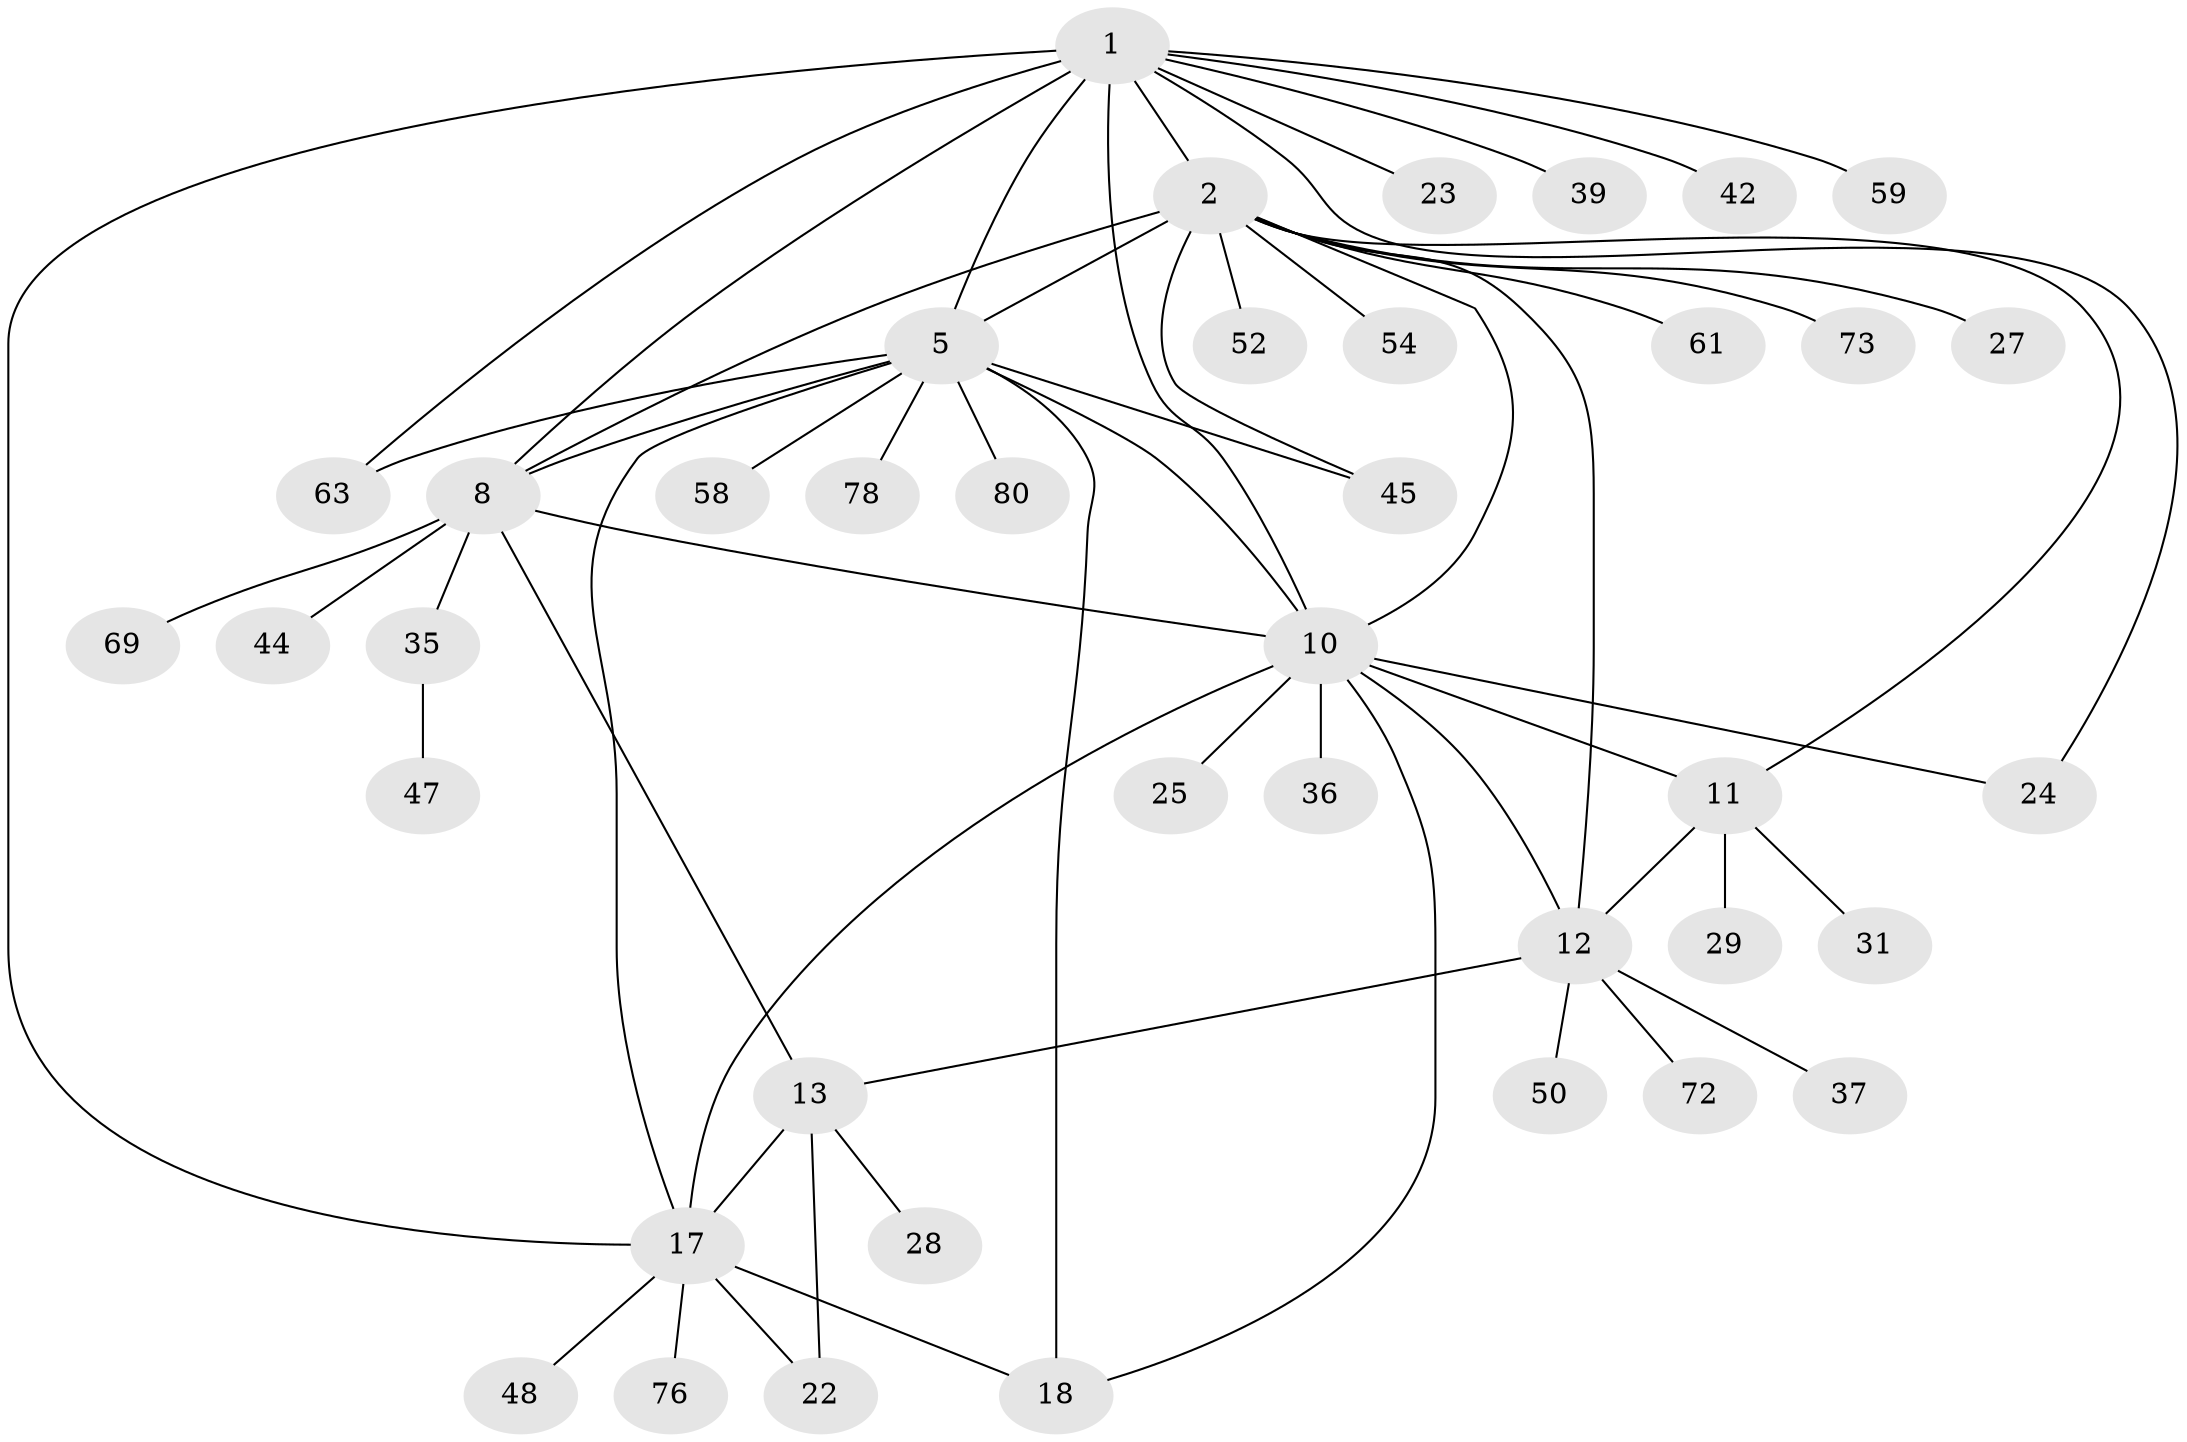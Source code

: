 // original degree distribution, {7: 0.05, 12: 0.0125, 6: 0.0875, 3: 0.075, 5: 0.025, 9: 0.0125, 4: 0.025, 8: 0.025, 10: 0.0125, 1: 0.5125, 2: 0.1625}
// Generated by graph-tools (version 1.1) at 2025/15/03/09/25 04:15:47]
// undirected, 40 vertices, 58 edges
graph export_dot {
graph [start="1"]
  node [color=gray90,style=filled];
  1 [super="+7+3+4+26"];
  2 [super="+9+41+33+51"];
  5 [super="+6"];
  8 [super="+43+14"];
  10 [super="+20+60"];
  11;
  12;
  13 [super="+32+49"];
  17;
  18 [super="+21+46+62"];
  22 [super="+71"];
  23;
  24 [super="+70"];
  25 [super="+75"];
  27 [super="+77"];
  28;
  29;
  31 [super="+56"];
  35;
  36;
  37;
  39 [super="+40"];
  42;
  44;
  45;
  47 [super="+66"];
  48 [super="+79"];
  50;
  52;
  54;
  58;
  59;
  61 [super="+74"];
  63;
  69;
  72;
  73;
  76;
  78;
  80;
  1 -- 2 [weight=3];
  1 -- 23;
  1 -- 59;
  1 -- 5 [weight=3];
  1 -- 8 [weight=2];
  1 -- 10;
  1 -- 17;
  1 -- 24;
  1 -- 63;
  1 -- 39;
  1 -- 42;
  2 -- 45;
  2 -- 52;
  2 -- 54;
  2 -- 73;
  2 -- 27;
  2 -- 10;
  2 -- 11;
  2 -- 12;
  2 -- 8 [weight=2];
  2 -- 61;
  2 -- 5;
  5 -- 8 [weight=2];
  5 -- 10;
  5 -- 45 [weight=2];
  5 -- 78;
  5 -- 80;
  5 -- 17;
  5 -- 18;
  5 -- 58;
  5 -- 63;
  8 -- 69;
  8 -- 35;
  8 -- 10;
  8 -- 44;
  8 -- 13 [weight=3];
  10 -- 11;
  10 -- 12;
  10 -- 25;
  10 -- 17;
  10 -- 18;
  10 -- 36;
  10 -- 24;
  11 -- 12;
  11 -- 29;
  11 -- 31;
  12 -- 13;
  12 -- 37;
  12 -- 50;
  12 -- 72;
  13 -- 17;
  13 -- 28;
  13 -- 22;
  17 -- 18;
  17 -- 22;
  17 -- 48;
  17 -- 76;
  35 -- 47;
}
